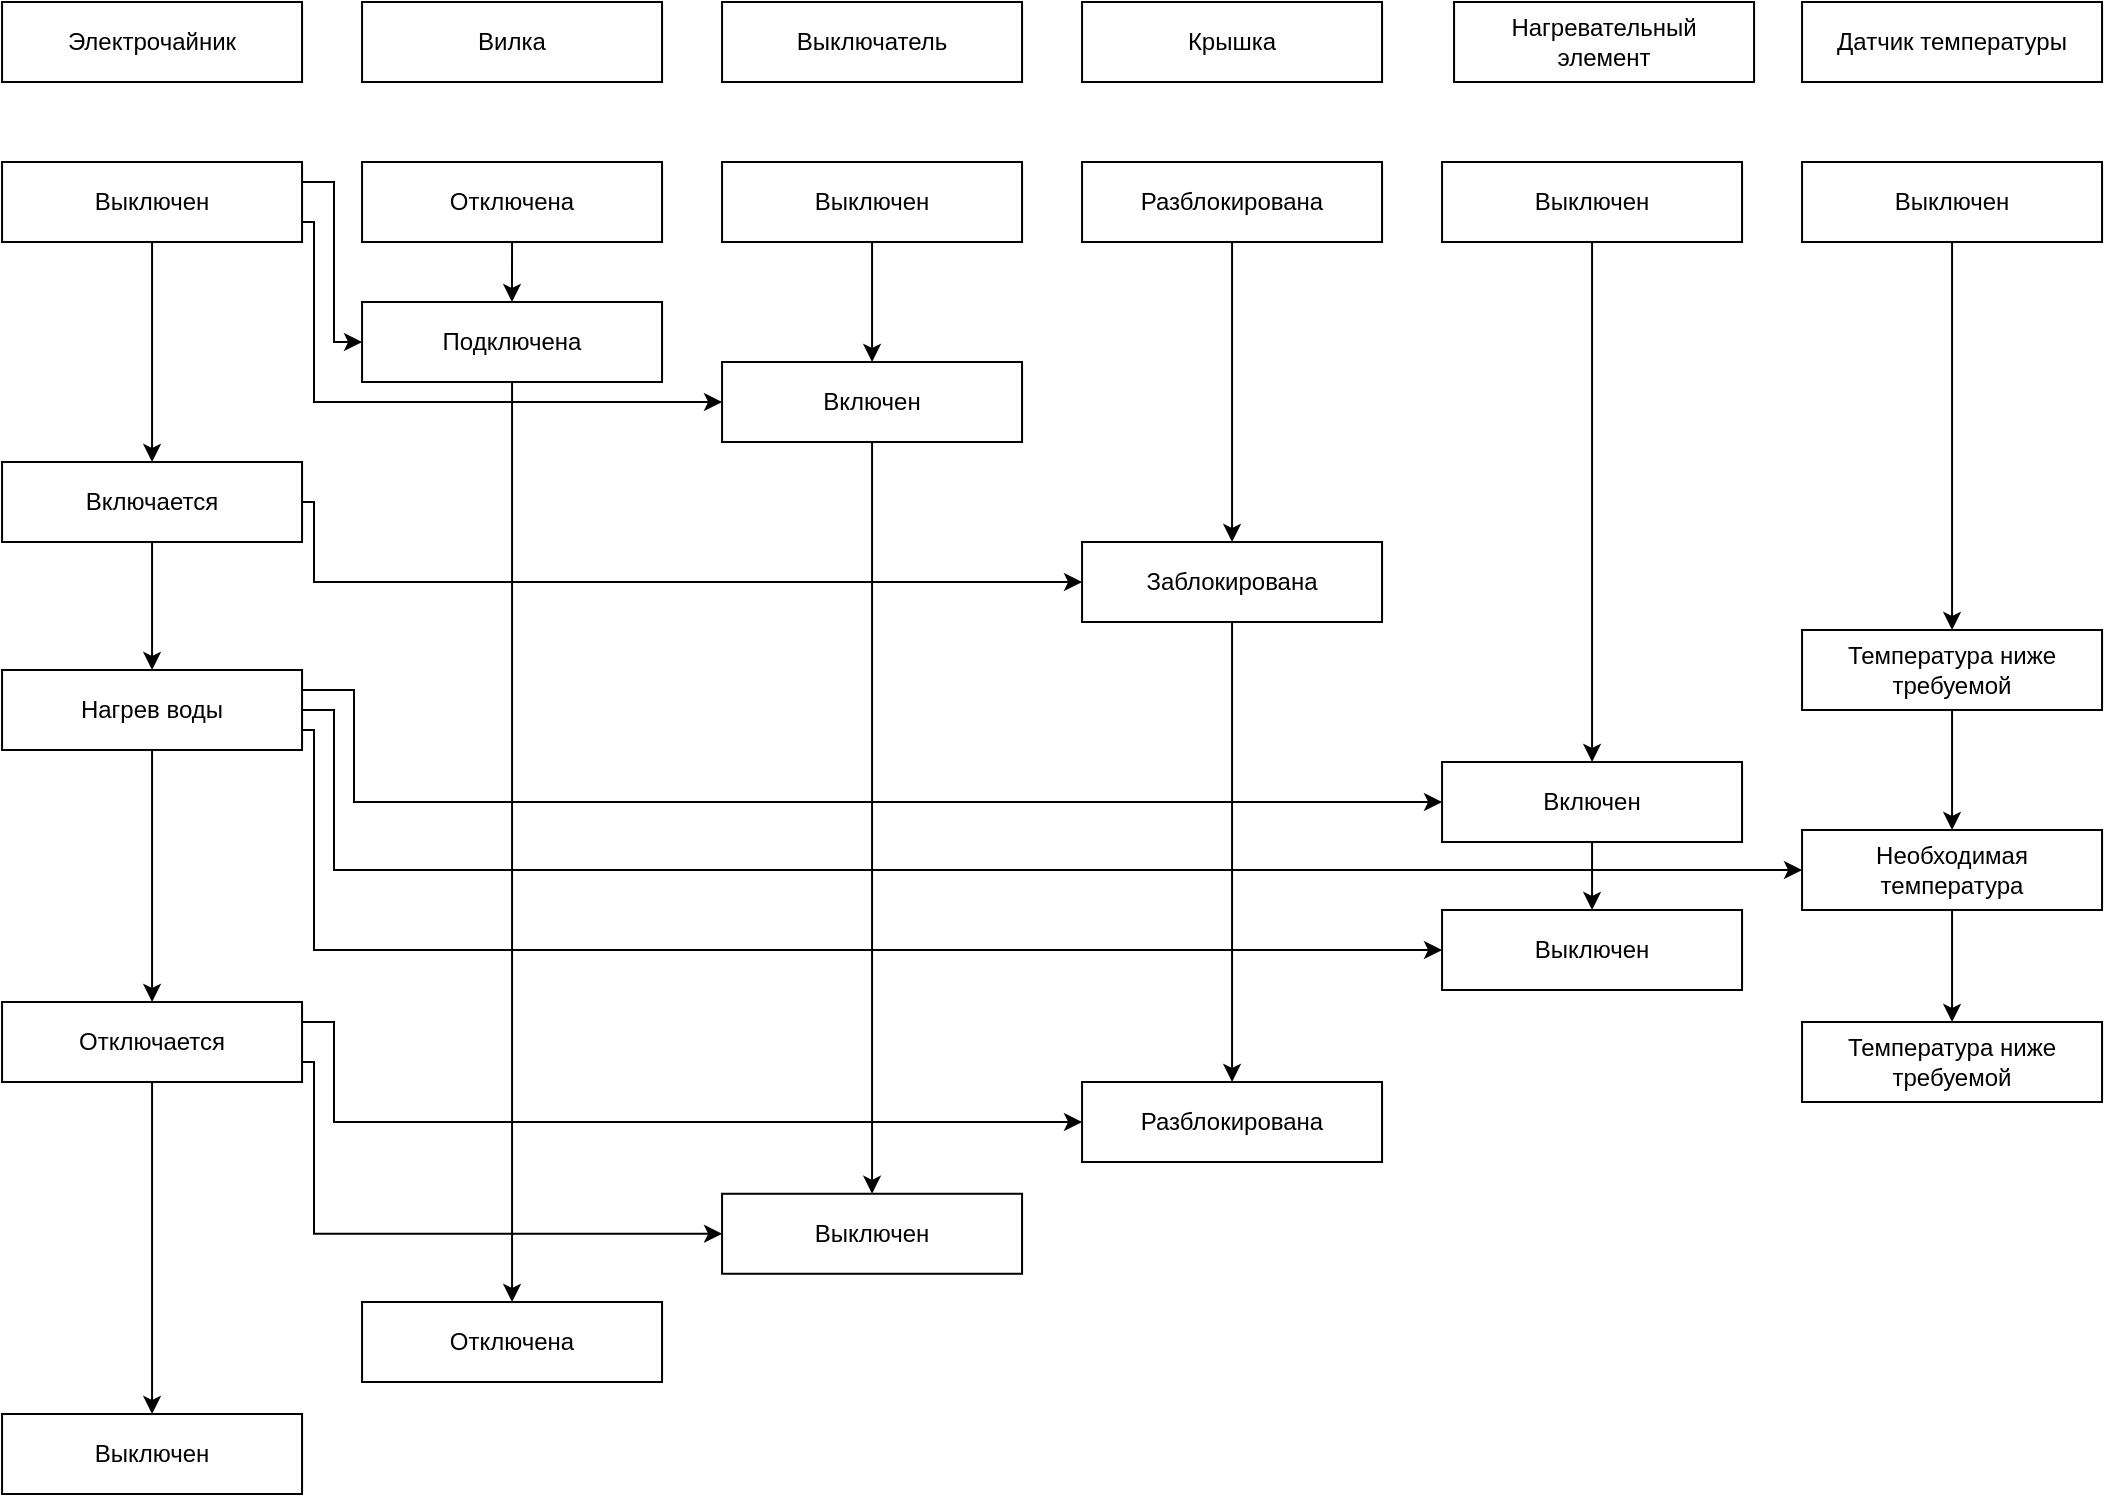 <mxfile version="10.7.7" type="device"><diagram id="yYxp8OCACynUppduuS-D" name="Page-1"><mxGraphModel dx="1394" dy="746" grid="1" gridSize="10" guides="1" tooltips="1" connect="1" arrows="1" fold="1" page="1" pageScale="1" pageWidth="827" pageHeight="1169" math="0" shadow="0"><root><mxCell id="0"/><mxCell id="1" parent="0"/><mxCell id="BvY4frducZHytpMx4cYt-33" value="Вилка" style="rounded=1;whiteSpace=wrap;html=1;arcSize=0;" parent="1" vertex="1"><mxGeometry x="184.029" y="130" width="150" height="40" as="geometry"/></mxCell><mxCell id="BvY4frducZHytpMx4cYt-34" value="Выключатель" style="rounded=1;whiteSpace=wrap;html=1;arcSize=0;" parent="1" vertex="1"><mxGeometry x="364.029" y="130" width="150" height="40" as="geometry"/></mxCell><mxCell id="BvY4frducZHytpMx4cYt-35" value="Крышка" style="rounded=1;whiteSpace=wrap;html=1;arcSize=0;" parent="1" vertex="1"><mxGeometry x="544.029" y="130" width="150" height="40" as="geometry"/></mxCell><mxCell id="BvY4frducZHytpMx4cYt-36" value="Датчик температуры" style="rounded=1;whiteSpace=wrap;html=1;arcSize=0;" parent="1" vertex="1"><mxGeometry x="904.029" y="130" width="150" height="40" as="geometry"/></mxCell><mxCell id="BvY4frducZHytpMx4cYt-37" value="Нагревательный&lt;br&gt;элемент&lt;br&gt;" style="rounded=1;whiteSpace=wrap;html=1;arcSize=0;" parent="1" vertex="1"><mxGeometry x="730.029" y="130" width="150" height="40" as="geometry"/></mxCell><mxCell id="BvY4frducZHytpMx4cYt-79" value="Электрочайник" style="rounded=1;whiteSpace=wrap;html=1;arcSize=0;" parent="1" vertex="1"><mxGeometry x="4.029" y="130" width="150" height="40" as="geometry"/></mxCell><mxCell id="BvY4frducZHytpMx4cYt-98" style="edgeStyle=orthogonalEdgeStyle;rounded=0;orthogonalLoop=1;jettySize=auto;html=1;startArrow=none;startFill=0;" parent="1" source="BvY4frducZHytpMx4cYt-80" target="BvY4frducZHytpMx4cYt-81" edge="1"><mxGeometry relative="1" as="geometry"/></mxCell><mxCell id="hCx-QTLG6JauYpyGfnOh-5" style="edgeStyle=orthogonalEdgeStyle;rounded=0;orthogonalLoop=1;jettySize=auto;html=1;exitX=1;exitY=0.5;exitDx=0;exitDy=0;entryX=0;entryY=0.5;entryDx=0;entryDy=0;" parent="1" source="BvY4frducZHytpMx4cYt-80" target="BvY4frducZHytpMx4cYt-97" edge="1"><mxGeometry relative="1" as="geometry"><Array as="points"><mxPoint x="160" y="380"/><mxPoint x="160" y="420"/></Array></mxGeometry></mxCell><mxCell id="BvY4frducZHytpMx4cYt-80" value="Включается&lt;br&gt;" style="rounded=1;whiteSpace=wrap;html=1;arcSize=0;" parent="1" vertex="1"><mxGeometry x="4.029" y="360" width="150" height="40" as="geometry"/></mxCell><mxCell id="BvY4frducZHytpMx4cYt-120" style="edgeStyle=orthogonalEdgeStyle;rounded=0;orthogonalLoop=1;jettySize=auto;html=1;exitX=0.5;exitY=1;exitDx=0;exitDy=0;startArrow=none;startFill=0;" parent="1" source="BvY4frducZHytpMx4cYt-81" target="BvY4frducZHytpMx4cYt-82" edge="1"><mxGeometry relative="1" as="geometry"/></mxCell><mxCell id="hCx-QTLG6JauYpyGfnOh-6" style="edgeStyle=orthogonalEdgeStyle;rounded=0;orthogonalLoop=1;jettySize=auto;html=1;exitX=1;exitY=0.25;exitDx=0;exitDy=0;entryX=0;entryY=0.5;entryDx=0;entryDy=0;" parent="1" source="BvY4frducZHytpMx4cYt-81" target="BvY4frducZHytpMx4cYt-103" edge="1"><mxGeometry relative="1" as="geometry"><Array as="points"><mxPoint x="180" y="474"/><mxPoint x="180" y="530"/></Array></mxGeometry></mxCell><mxCell id="hCx-QTLG6JauYpyGfnOh-7" style="edgeStyle=orthogonalEdgeStyle;rounded=0;orthogonalLoop=1;jettySize=auto;html=1;exitX=1;exitY=0.75;exitDx=0;exitDy=0;entryX=0;entryY=0.5;entryDx=0;entryDy=0;" parent="1" source="BvY4frducZHytpMx4cYt-81" target="BvY4frducZHytpMx4cYt-112" edge="1"><mxGeometry relative="1" as="geometry"><Array as="points"><mxPoint x="160" y="494"/><mxPoint x="160" y="604"/></Array></mxGeometry></mxCell><mxCell id="hCx-QTLG6JauYpyGfnOh-8" style="edgeStyle=orthogonalEdgeStyle;rounded=0;orthogonalLoop=1;jettySize=auto;html=1;exitX=1;exitY=0.5;exitDx=0;exitDy=0;entryX=0;entryY=0.5;entryDx=0;entryDy=0;" parent="1" source="BvY4frducZHytpMx4cYt-81" target="BvY4frducZHytpMx4cYt-109" edge="1"><mxGeometry relative="1" as="geometry"><Array as="points"><mxPoint x="170" y="484"/><mxPoint x="170" y="564"/></Array></mxGeometry></mxCell><mxCell id="BvY4frducZHytpMx4cYt-81" value="Нагрев воды&lt;br&gt;" style="rounded=1;whiteSpace=wrap;html=1;arcSize=0;" parent="1" vertex="1"><mxGeometry x="4.029" y="464" width="150" height="40" as="geometry"/></mxCell><mxCell id="BvY4frducZHytpMx4cYt-129" style="edgeStyle=orthogonalEdgeStyle;rounded=0;orthogonalLoop=1;jettySize=auto;html=1;exitX=0.5;exitY=1;exitDx=0;exitDy=0;startArrow=none;startFill=0;" parent="1" source="BvY4frducZHytpMx4cYt-82" target="BvY4frducZHytpMx4cYt-84" edge="1"><mxGeometry relative="1" as="geometry"/></mxCell><mxCell id="hCx-QTLG6JauYpyGfnOh-9" style="edgeStyle=orthogonalEdgeStyle;rounded=0;orthogonalLoop=1;jettySize=auto;html=1;exitX=1;exitY=0.25;exitDx=0;exitDy=0;entryX=0;entryY=0.5;entryDx=0;entryDy=0;" parent="1" source="BvY4frducZHytpMx4cYt-82" target="BvY4frducZHytpMx4cYt-121" edge="1"><mxGeometry relative="1" as="geometry"><Array as="points"><mxPoint x="170" y="640"/><mxPoint x="170" y="690"/></Array></mxGeometry></mxCell><mxCell id="hCx-QTLG6JauYpyGfnOh-10" style="edgeStyle=orthogonalEdgeStyle;rounded=0;orthogonalLoop=1;jettySize=auto;html=1;exitX=1;exitY=0.75;exitDx=0;exitDy=0;entryX=0;entryY=0.5;entryDx=0;entryDy=0;" parent="1" source="BvY4frducZHytpMx4cYt-82" target="BvY4frducZHytpMx4cYt-125" edge="1"><mxGeometry relative="1" as="geometry"><Array as="points"><mxPoint x="160" y="660"/><mxPoint x="160" y="746"/></Array></mxGeometry></mxCell><mxCell id="BvY4frducZHytpMx4cYt-82" value="Отключается&lt;br&gt;" style="rounded=1;whiteSpace=wrap;html=1;arcSize=0;" parent="1" vertex="1"><mxGeometry x="4.029" y="630" width="150" height="40" as="geometry"/></mxCell><mxCell id="BvY4frducZHytpMx4cYt-86" style="edgeStyle=orthogonalEdgeStyle;rounded=0;orthogonalLoop=1;jettySize=auto;html=1;entryX=0.5;entryY=0;entryDx=0;entryDy=0;startArrow=none;startFill=0;" parent="1" source="BvY4frducZHytpMx4cYt-83" target="BvY4frducZHytpMx4cYt-80" edge="1"><mxGeometry relative="1" as="geometry"/></mxCell><mxCell id="hCx-QTLG6JauYpyGfnOh-3" style="edgeStyle=orthogonalEdgeStyle;rounded=0;orthogonalLoop=1;jettySize=auto;html=1;exitX=1;exitY=0.25;exitDx=0;exitDy=0;entryX=0;entryY=0.5;entryDx=0;entryDy=0;" parent="1" source="BvY4frducZHytpMx4cYt-83" target="BvY4frducZHytpMx4cYt-87" edge="1"><mxGeometry relative="1" as="geometry"><Array as="points"><mxPoint x="170" y="220"/><mxPoint x="170" y="300"/></Array></mxGeometry></mxCell><mxCell id="hCx-QTLG6JauYpyGfnOh-4" style="edgeStyle=orthogonalEdgeStyle;rounded=0;orthogonalLoop=1;jettySize=auto;html=1;exitX=1;exitY=0.75;exitDx=0;exitDy=0;entryX=0;entryY=0.5;entryDx=0;entryDy=0;" parent="1" source="BvY4frducZHytpMx4cYt-83" target="BvY4frducZHytpMx4cYt-92" edge="1"><mxGeometry relative="1" as="geometry"><Array as="points"><mxPoint x="160" y="240"/><mxPoint x="160" y="330"/></Array></mxGeometry></mxCell><mxCell id="BvY4frducZHytpMx4cYt-83" value="Выключен&lt;br&gt;" style="rounded=1;whiteSpace=wrap;html=1;arcSize=0;" parent="1" vertex="1"><mxGeometry x="4.029" y="210" width="150" height="40" as="geometry"/></mxCell><mxCell id="BvY4frducZHytpMx4cYt-84" value="Выключен&lt;br&gt;" style="rounded=1;whiteSpace=wrap;html=1;arcSize=0;" parent="1" vertex="1"><mxGeometry x="4.029" y="836" width="150" height="40" as="geometry"/></mxCell><mxCell id="BvY4frducZHytpMx4cYt-90" style="edgeStyle=orthogonalEdgeStyle;rounded=0;orthogonalLoop=1;jettySize=auto;html=1;exitX=0.5;exitY=1;exitDx=0;exitDy=0;startArrow=none;startFill=0;" parent="1" source="BvY4frducZHytpMx4cYt-85" target="BvY4frducZHytpMx4cYt-87" edge="1"><mxGeometry relative="1" as="geometry"/></mxCell><mxCell id="BvY4frducZHytpMx4cYt-85" value="Отключена&lt;br&gt;" style="rounded=1;whiteSpace=wrap;html=1;arcSize=0;" parent="1" vertex="1"><mxGeometry x="184.029" y="210" width="150" height="40" as="geometry"/></mxCell><mxCell id="BvY4frducZHytpMx4cYt-134" style="edgeStyle=orthogonalEdgeStyle;rounded=0;orthogonalLoop=1;jettySize=auto;html=1;exitX=0.5;exitY=1;exitDx=0;exitDy=0;entryX=0.5;entryY=0;entryDx=0;entryDy=0;startArrow=none;startFill=0;" parent="1" source="BvY4frducZHytpMx4cYt-87" target="BvY4frducZHytpMx4cYt-131" edge="1"><mxGeometry relative="1" as="geometry"/></mxCell><mxCell id="BvY4frducZHytpMx4cYt-87" value="Подключена&lt;br&gt;" style="rounded=1;whiteSpace=wrap;html=1;arcSize=0;" parent="1" vertex="1"><mxGeometry x="184.029" y="280" width="150" height="40" as="geometry"/></mxCell><mxCell id="BvY4frducZHytpMx4cYt-95" style="edgeStyle=orthogonalEdgeStyle;rounded=0;orthogonalLoop=1;jettySize=auto;html=1;exitX=0.5;exitY=1;exitDx=0;exitDy=0;startArrow=none;startFill=0;" parent="1" source="BvY4frducZHytpMx4cYt-91" target="BvY4frducZHytpMx4cYt-92" edge="1"><mxGeometry relative="1" as="geometry"/></mxCell><mxCell id="BvY4frducZHytpMx4cYt-91" value="Выключен&lt;br&gt;" style="rounded=1;whiteSpace=wrap;html=1;arcSize=0;" parent="1" vertex="1"><mxGeometry x="364.029" y="210" width="150" height="40" as="geometry"/></mxCell><mxCell id="BvY4frducZHytpMx4cYt-128" style="edgeStyle=orthogonalEdgeStyle;rounded=0;orthogonalLoop=1;jettySize=auto;html=1;exitX=0.5;exitY=1;exitDx=0;exitDy=0;startArrow=none;startFill=0;" parent="1" source="BvY4frducZHytpMx4cYt-92" target="BvY4frducZHytpMx4cYt-125" edge="1"><mxGeometry relative="1" as="geometry"/></mxCell><mxCell id="BvY4frducZHytpMx4cYt-92" value="Включен&lt;br&gt;" style="rounded=1;whiteSpace=wrap;html=1;arcSize=0;" parent="1" vertex="1"><mxGeometry x="364.029" y="310" width="150" height="40" as="geometry"/></mxCell><mxCell id="BvY4frducZHytpMx4cYt-100" style="edgeStyle=orthogonalEdgeStyle;rounded=0;orthogonalLoop=1;jettySize=auto;html=1;exitX=0.5;exitY=1;exitDx=0;exitDy=0;entryX=0.5;entryY=0;entryDx=0;entryDy=0;startArrow=none;startFill=0;" parent="1" source="BvY4frducZHytpMx4cYt-96" target="BvY4frducZHytpMx4cYt-97" edge="1"><mxGeometry relative="1" as="geometry"/></mxCell><mxCell id="BvY4frducZHytpMx4cYt-96" value="Разблокирована&lt;br&gt;" style="rounded=1;whiteSpace=wrap;html=1;arcSize=0;" parent="1" vertex="1"><mxGeometry x="544.029" y="210" width="150" height="40" as="geometry"/></mxCell><mxCell id="BvY4frducZHytpMx4cYt-123" style="edgeStyle=orthogonalEdgeStyle;rounded=0;orthogonalLoop=1;jettySize=auto;html=1;exitX=0.5;exitY=1;exitDx=0;exitDy=0;startArrow=none;startFill=0;" parent="1" source="BvY4frducZHytpMx4cYt-97" target="BvY4frducZHytpMx4cYt-121" edge="1"><mxGeometry relative="1" as="geometry"/></mxCell><mxCell id="BvY4frducZHytpMx4cYt-97" value="Заблокирована&lt;br&gt;" style="rounded=1;whiteSpace=wrap;html=1;arcSize=0;" parent="1" vertex="1"><mxGeometry x="544.029" y="400" width="150" height="40" as="geometry"/></mxCell><mxCell id="BvY4frducZHytpMx4cYt-119" style="edgeStyle=orthogonalEdgeStyle;rounded=0;orthogonalLoop=1;jettySize=auto;html=1;exitX=0.5;exitY=1;exitDx=0;exitDy=0;entryX=0.5;entryY=0;entryDx=0;entryDy=0;startArrow=none;startFill=0;" parent="1" source="BvY4frducZHytpMx4cYt-101" target="BvY4frducZHytpMx4cYt-109" edge="1"><mxGeometry relative="1" as="geometry"/></mxCell><mxCell id="BvY4frducZHytpMx4cYt-101" value="&lt;div&gt;Температура ниже&lt;/div&gt;&lt;div&gt;требуемой&lt;br&gt;&lt;/div&gt;" style="rounded=1;whiteSpace=wrap;html=1;arcSize=0;" parent="1" vertex="1"><mxGeometry x="904.029" y="444" width="150" height="40" as="geometry"/></mxCell><mxCell id="BvY4frducZHytpMx4cYt-107" style="edgeStyle=orthogonalEdgeStyle;rounded=0;orthogonalLoop=1;jettySize=auto;html=1;exitX=0.5;exitY=1;exitDx=0;exitDy=0;entryX=0.5;entryY=0;entryDx=0;entryDy=0;startArrow=none;startFill=0;" parent="1" source="BvY4frducZHytpMx4cYt-102" target="BvY4frducZHytpMx4cYt-103" edge="1"><mxGeometry relative="1" as="geometry"/></mxCell><mxCell id="BvY4frducZHytpMx4cYt-102" value="Выключен" style="rounded=1;whiteSpace=wrap;html=1;arcSize=0;" parent="1" vertex="1"><mxGeometry x="724.029" y="210" width="150" height="40" as="geometry"/></mxCell><mxCell id="BvY4frducZHytpMx4cYt-114" style="edgeStyle=orthogonalEdgeStyle;rounded=0;orthogonalLoop=1;jettySize=auto;html=1;exitX=0.5;exitY=1;exitDx=0;exitDy=0;entryX=0.5;entryY=0;entryDx=0;entryDy=0;startArrow=none;startFill=0;" parent="1" source="BvY4frducZHytpMx4cYt-103" target="BvY4frducZHytpMx4cYt-112" edge="1"><mxGeometry relative="1" as="geometry"/></mxCell><mxCell id="BvY4frducZHytpMx4cYt-103" value="Включен" style="rounded=1;whiteSpace=wrap;html=1;arcSize=0;" parent="1" vertex="1"><mxGeometry x="724.029" y="510" width="150" height="40" as="geometry"/></mxCell><mxCell id="BvY4frducZHytpMx4cYt-118" style="edgeStyle=orthogonalEdgeStyle;rounded=0;orthogonalLoop=1;jettySize=auto;html=1;exitX=0.5;exitY=1;exitDx=0;exitDy=0;startArrow=none;startFill=0;" parent="1" source="BvY4frducZHytpMx4cYt-109" target="BvY4frducZHytpMx4cYt-117" edge="1"><mxGeometry relative="1" as="geometry"/></mxCell><mxCell id="BvY4frducZHytpMx4cYt-109" value="Необходимая&lt;br&gt;температура&lt;br&gt;" style="rounded=1;whiteSpace=wrap;html=1;arcSize=0;" parent="1" vertex="1"><mxGeometry x="904.029" y="544" width="150" height="40" as="geometry"/></mxCell><mxCell id="BvY4frducZHytpMx4cYt-112" value="Выключен" style="rounded=1;whiteSpace=wrap;html=1;arcSize=0;" parent="1" vertex="1"><mxGeometry x="724.029" y="584" width="150" height="40" as="geometry"/></mxCell><mxCell id="BvY4frducZHytpMx4cYt-117" value="Температура ниже&lt;br&gt;требуемой&lt;br&gt;" style="rounded=1;whiteSpace=wrap;html=1;arcSize=0;" parent="1" vertex="1"><mxGeometry x="904.029" y="640" width="150" height="40" as="geometry"/></mxCell><mxCell id="BvY4frducZHytpMx4cYt-121" value="Разблокирована&lt;br&gt;" style="rounded=1;whiteSpace=wrap;html=1;arcSize=0;" parent="1" vertex="1"><mxGeometry x="544.029" y="670" width="150" height="40" as="geometry"/></mxCell><mxCell id="BvY4frducZHytpMx4cYt-125" value="Выключен&lt;br&gt;" style="rounded=1;whiteSpace=wrap;html=1;arcSize=0;" parent="1" vertex="1"><mxGeometry x="364.029" y="725.882" width="150" height="40" as="geometry"/></mxCell><mxCell id="BvY4frducZHytpMx4cYt-131" value="Отключена&lt;br&gt;" style="rounded=1;whiteSpace=wrap;html=1;arcSize=0;" parent="1" vertex="1"><mxGeometry x="184.029" y="780" width="150" height="40" as="geometry"/></mxCell><mxCell id="pH5eMi4cZuBOE7ZK2Xde-2" style="edgeStyle=orthogonalEdgeStyle;rounded=0;orthogonalLoop=1;jettySize=auto;html=1;" edge="1" parent="1" source="pH5eMi4cZuBOE7ZK2Xde-1" target="BvY4frducZHytpMx4cYt-101"><mxGeometry relative="1" as="geometry"/></mxCell><mxCell id="pH5eMi4cZuBOE7ZK2Xde-1" value="Выключен" style="rounded=1;whiteSpace=wrap;html=1;arcSize=0;" vertex="1" parent="1"><mxGeometry x="904.029" y="210" width="150" height="40" as="geometry"/></mxCell></root></mxGraphModel></diagram></mxfile>